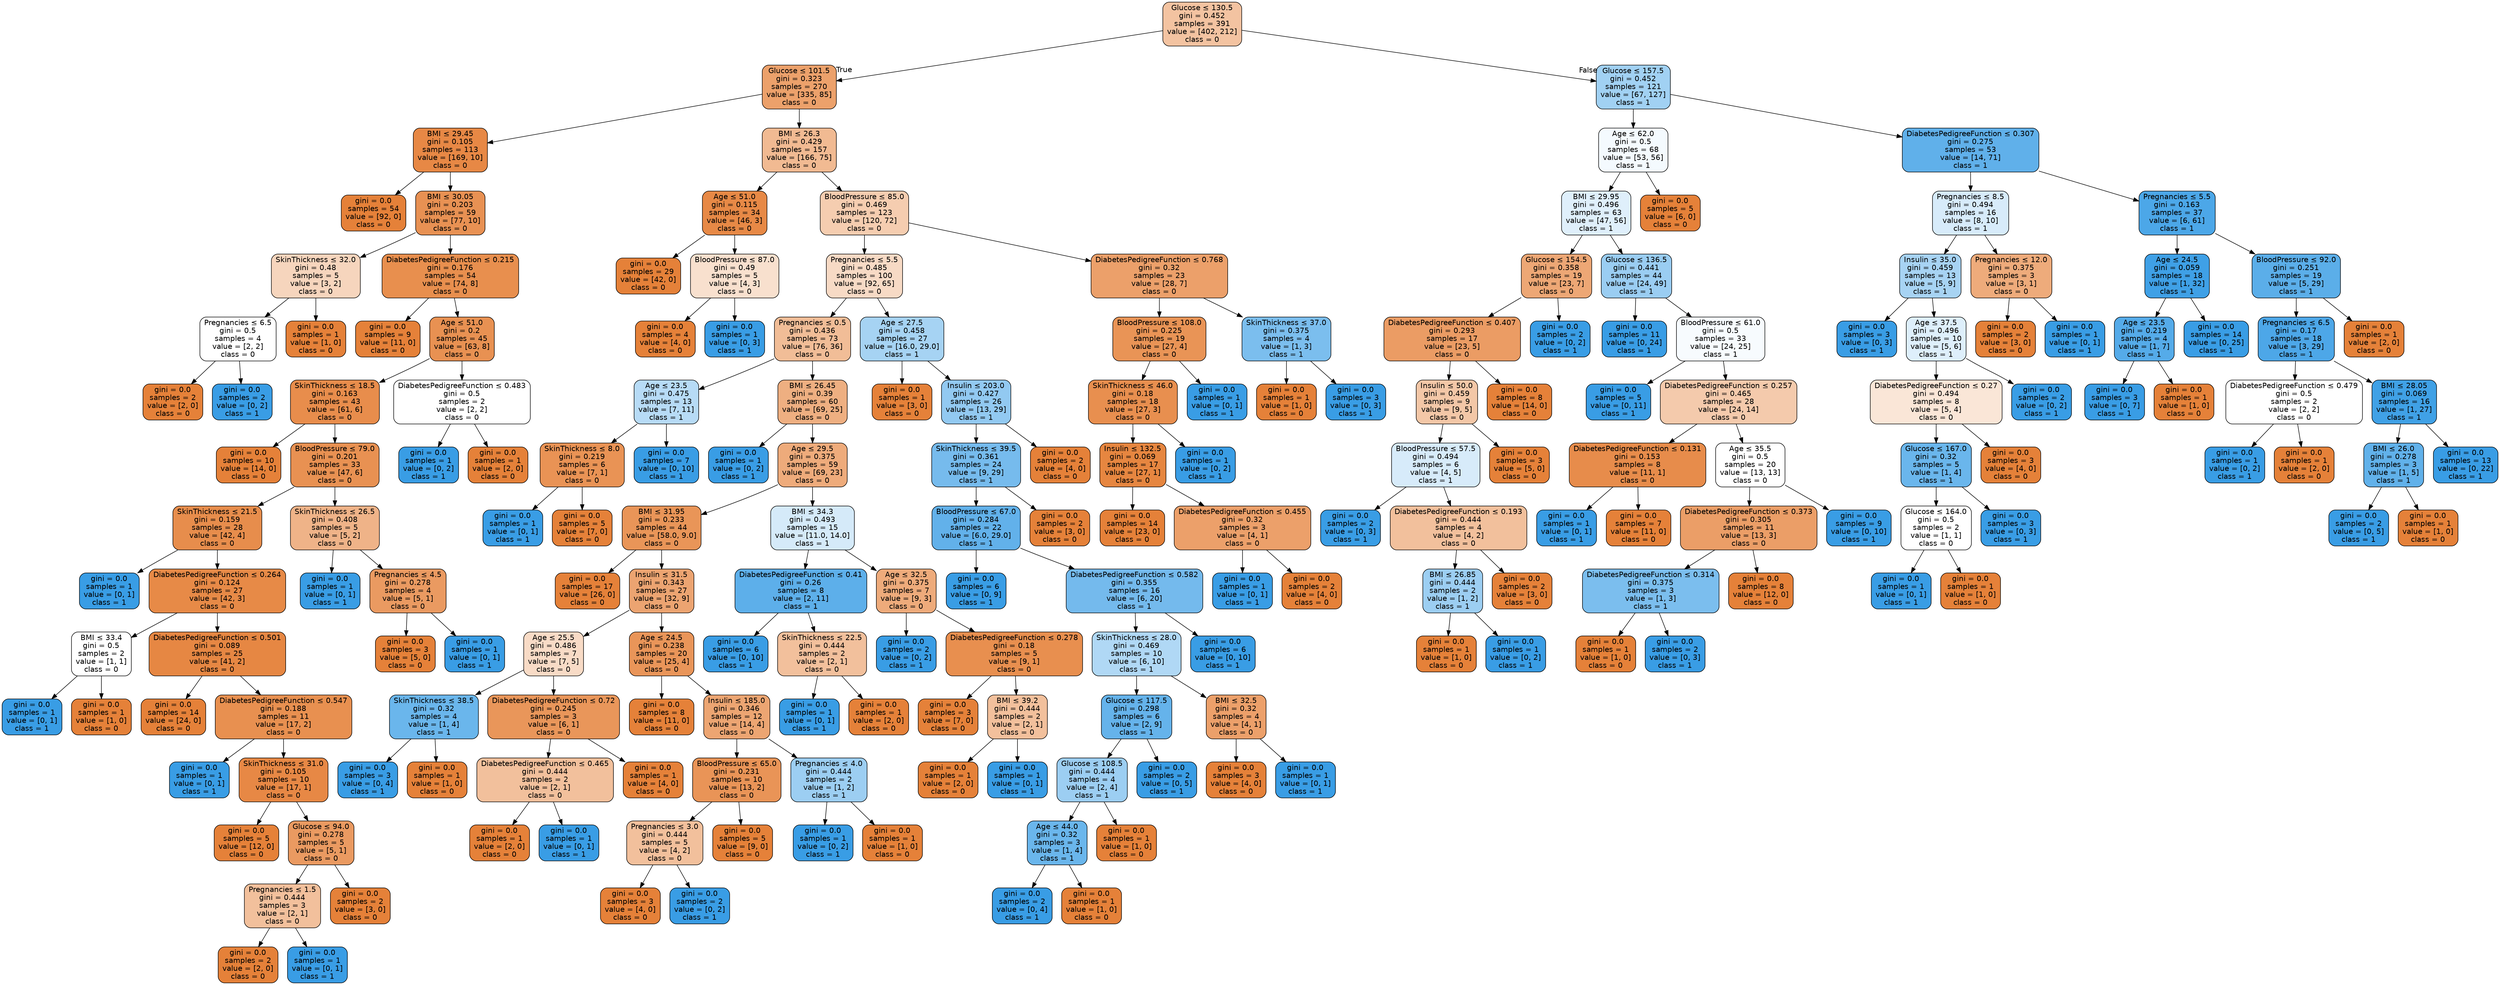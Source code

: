 digraph Tree {
node [shape=box, style="filled, rounded", color="black", fontname="helvetica"] ;
edge [fontname="helvetica"] ;
0 [label=<Glucose &le; 130.5<br/>gini = 0.452<br/>samples = 391<br/>value = [402, 212]<br/>class = 0>, fillcolor="#f3c3a1"] ;
1 [label=<Glucose &le; 101.5<br/>gini = 0.323<br/>samples = 270<br/>value = [335, 85]<br/>class = 0>, fillcolor="#eca16b"] ;
0 -> 1 [labeldistance=2.5, labelangle=45, headlabel="True"] ;
2 [label=<BMI &le; 29.45<br/>gini = 0.105<br/>samples = 113<br/>value = [169, 10]<br/>class = 0>, fillcolor="#e78845"] ;
1 -> 2 ;
3 [label=<gini = 0.0<br/>samples = 54<br/>value = [92, 0]<br/>class = 0>, fillcolor="#e58139"] ;
2 -> 3 ;
4 [label=<BMI &le; 30.05<br/>gini = 0.203<br/>samples = 59<br/>value = [77, 10]<br/>class = 0>, fillcolor="#e89153"] ;
2 -> 4 ;
5 [label=<SkinThickness &le; 32.0<br/>gini = 0.48<br/>samples = 5<br/>value = [3, 2]<br/>class = 0>, fillcolor="#f6d5bd"] ;
4 -> 5 ;
6 [label=<Pregnancies &le; 6.5<br/>gini = 0.5<br/>samples = 4<br/>value = [2, 2]<br/>class = 0>, fillcolor="#ffffff"] ;
5 -> 6 ;
7 [label=<gini = 0.0<br/>samples = 2<br/>value = [2, 0]<br/>class = 0>, fillcolor="#e58139"] ;
6 -> 7 ;
8 [label=<gini = 0.0<br/>samples = 2<br/>value = [0, 2]<br/>class = 1>, fillcolor="#399de5"] ;
6 -> 8 ;
9 [label=<gini = 0.0<br/>samples = 1<br/>value = [1, 0]<br/>class = 0>, fillcolor="#e58139"] ;
5 -> 9 ;
10 [label=<DiabetesPedigreeFunction &le; 0.215<br/>gini = 0.176<br/>samples = 54<br/>value = [74, 8]<br/>class = 0>, fillcolor="#e88f4e"] ;
4 -> 10 ;
11 [label=<gini = 0.0<br/>samples = 9<br/>value = [11, 0]<br/>class = 0>, fillcolor="#e58139"] ;
10 -> 11 ;
12 [label=<Age &le; 51.0<br/>gini = 0.2<br/>samples = 45<br/>value = [63, 8]<br/>class = 0>, fillcolor="#e89152"] ;
10 -> 12 ;
13 [label=<SkinThickness &le; 18.5<br/>gini = 0.163<br/>samples = 43<br/>value = [61, 6]<br/>class = 0>, fillcolor="#e88d4c"] ;
12 -> 13 ;
14 [label=<gini = 0.0<br/>samples = 10<br/>value = [14, 0]<br/>class = 0>, fillcolor="#e58139"] ;
13 -> 14 ;
15 [label=<BloodPressure &le; 79.0<br/>gini = 0.201<br/>samples = 33<br/>value = [47, 6]<br/>class = 0>, fillcolor="#e89152"] ;
13 -> 15 ;
16 [label=<SkinThickness &le; 21.5<br/>gini = 0.159<br/>samples = 28<br/>value = [42, 4]<br/>class = 0>, fillcolor="#e78d4c"] ;
15 -> 16 ;
17 [label=<gini = 0.0<br/>samples = 1<br/>value = [0, 1]<br/>class = 1>, fillcolor="#399de5"] ;
16 -> 17 ;
18 [label=<DiabetesPedigreeFunction &le; 0.264<br/>gini = 0.124<br/>samples = 27<br/>value = [42, 3]<br/>class = 0>, fillcolor="#e78a47"] ;
16 -> 18 ;
19 [label=<BMI &le; 33.4<br/>gini = 0.5<br/>samples = 2<br/>value = [1, 1]<br/>class = 0>, fillcolor="#ffffff"] ;
18 -> 19 ;
20 [label=<gini = 0.0<br/>samples = 1<br/>value = [0, 1]<br/>class = 1>, fillcolor="#399de5"] ;
19 -> 20 ;
21 [label=<gini = 0.0<br/>samples = 1<br/>value = [1, 0]<br/>class = 0>, fillcolor="#e58139"] ;
19 -> 21 ;
22 [label=<DiabetesPedigreeFunction &le; 0.501<br/>gini = 0.089<br/>samples = 25<br/>value = [41, 2]<br/>class = 0>, fillcolor="#e68743"] ;
18 -> 22 ;
23 [label=<gini = 0.0<br/>samples = 14<br/>value = [24, 0]<br/>class = 0>, fillcolor="#e58139"] ;
22 -> 23 ;
24 [label=<DiabetesPedigreeFunction &le; 0.547<br/>gini = 0.188<br/>samples = 11<br/>value = [17, 2]<br/>class = 0>, fillcolor="#e89050"] ;
22 -> 24 ;
25 [label=<gini = 0.0<br/>samples = 1<br/>value = [0, 1]<br/>class = 1>, fillcolor="#399de5"] ;
24 -> 25 ;
26 [label=<SkinThickness &le; 31.0<br/>gini = 0.105<br/>samples = 10<br/>value = [17, 1]<br/>class = 0>, fillcolor="#e78845"] ;
24 -> 26 ;
27 [label=<gini = 0.0<br/>samples = 5<br/>value = [12, 0]<br/>class = 0>, fillcolor="#e58139"] ;
26 -> 27 ;
28 [label=<Glucose &le; 94.0<br/>gini = 0.278<br/>samples = 5<br/>value = [5, 1]<br/>class = 0>, fillcolor="#ea9a61"] ;
26 -> 28 ;
29 [label=<Pregnancies &le; 1.5<br/>gini = 0.444<br/>samples = 3<br/>value = [2, 1]<br/>class = 0>, fillcolor="#f2c09c"] ;
28 -> 29 ;
30 [label=<gini = 0.0<br/>samples = 2<br/>value = [2, 0]<br/>class = 0>, fillcolor="#e58139"] ;
29 -> 30 ;
31 [label=<gini = 0.0<br/>samples = 1<br/>value = [0, 1]<br/>class = 1>, fillcolor="#399de5"] ;
29 -> 31 ;
32 [label=<gini = 0.0<br/>samples = 2<br/>value = [3, 0]<br/>class = 0>, fillcolor="#e58139"] ;
28 -> 32 ;
33 [label=<SkinThickness &le; 26.5<br/>gini = 0.408<br/>samples = 5<br/>value = [5, 2]<br/>class = 0>, fillcolor="#efb388"] ;
15 -> 33 ;
34 [label=<gini = 0.0<br/>samples = 1<br/>value = [0, 1]<br/>class = 1>, fillcolor="#399de5"] ;
33 -> 34 ;
35 [label=<Pregnancies &le; 4.5<br/>gini = 0.278<br/>samples = 4<br/>value = [5, 1]<br/>class = 0>, fillcolor="#ea9a61"] ;
33 -> 35 ;
36 [label=<gini = 0.0<br/>samples = 3<br/>value = [5, 0]<br/>class = 0>, fillcolor="#e58139"] ;
35 -> 36 ;
37 [label=<gini = 0.0<br/>samples = 1<br/>value = [0, 1]<br/>class = 1>, fillcolor="#399de5"] ;
35 -> 37 ;
38 [label=<DiabetesPedigreeFunction &le; 0.483<br/>gini = 0.5<br/>samples = 2<br/>value = [2, 2]<br/>class = 0>, fillcolor="#ffffff"] ;
12 -> 38 ;
39 [label=<gini = 0.0<br/>samples = 1<br/>value = [0, 2]<br/>class = 1>, fillcolor="#399de5"] ;
38 -> 39 ;
40 [label=<gini = 0.0<br/>samples = 1<br/>value = [2, 0]<br/>class = 0>, fillcolor="#e58139"] ;
38 -> 40 ;
41 [label=<BMI &le; 26.3<br/>gini = 0.429<br/>samples = 157<br/>value = [166, 75]<br/>class = 0>, fillcolor="#f1ba92"] ;
1 -> 41 ;
42 [label=<Age &le; 51.0<br/>gini = 0.115<br/>samples = 34<br/>value = [46, 3]<br/>class = 0>, fillcolor="#e78946"] ;
41 -> 42 ;
43 [label=<gini = 0.0<br/>samples = 29<br/>value = [42, 0]<br/>class = 0>, fillcolor="#e58139"] ;
42 -> 43 ;
44 [label=<BloodPressure &le; 87.0<br/>gini = 0.49<br/>samples = 5<br/>value = [4, 3]<br/>class = 0>, fillcolor="#f8e0ce"] ;
42 -> 44 ;
45 [label=<gini = 0.0<br/>samples = 4<br/>value = [4, 0]<br/>class = 0>, fillcolor="#e58139"] ;
44 -> 45 ;
46 [label=<gini = 0.0<br/>samples = 1<br/>value = [0, 3]<br/>class = 1>, fillcolor="#399de5"] ;
44 -> 46 ;
47 [label=<BloodPressure &le; 85.0<br/>gini = 0.469<br/>samples = 123<br/>value = [120, 72]<br/>class = 0>, fillcolor="#f5cdb0"] ;
41 -> 47 ;
48 [label=<Pregnancies &le; 5.5<br/>gini = 0.485<br/>samples = 100<br/>value = [92, 65]<br/>class = 0>, fillcolor="#f7dac5"] ;
47 -> 48 ;
49 [label=<Pregnancies &le; 0.5<br/>gini = 0.436<br/>samples = 73<br/>value = [76, 36]<br/>class = 0>, fillcolor="#f1bd97"] ;
48 -> 49 ;
50 [label=<Age &le; 23.5<br/>gini = 0.475<br/>samples = 13<br/>value = [7, 11]<br/>class = 1>, fillcolor="#b7dbf6"] ;
49 -> 50 ;
51 [label=<SkinThickness &le; 8.0<br/>gini = 0.219<br/>samples = 6<br/>value = [7, 1]<br/>class = 0>, fillcolor="#e99355"] ;
50 -> 51 ;
52 [label=<gini = 0.0<br/>samples = 1<br/>value = [0, 1]<br/>class = 1>, fillcolor="#399de5"] ;
51 -> 52 ;
53 [label=<gini = 0.0<br/>samples = 5<br/>value = [7, 0]<br/>class = 0>, fillcolor="#e58139"] ;
51 -> 53 ;
54 [label=<gini = 0.0<br/>samples = 7<br/>value = [0, 10]<br/>class = 1>, fillcolor="#399de5"] ;
50 -> 54 ;
55 [label=<BMI &le; 26.45<br/>gini = 0.39<br/>samples = 60<br/>value = [69, 25]<br/>class = 0>, fillcolor="#eeaf81"] ;
49 -> 55 ;
56 [label=<gini = 0.0<br/>samples = 1<br/>value = [0, 2]<br/>class = 1>, fillcolor="#399de5"] ;
55 -> 56 ;
57 [label=<Age &le; 29.5<br/>gini = 0.375<br/>samples = 59<br/>value = [69, 23]<br/>class = 0>, fillcolor="#eeab7b"] ;
55 -> 57 ;
58 [label=<BMI &le; 31.95<br/>gini = 0.233<br/>samples = 44<br/>value = [58.0, 9.0]<br/>class = 0>, fillcolor="#e99558"] ;
57 -> 58 ;
59 [label=<gini = 0.0<br/>samples = 17<br/>value = [26, 0]<br/>class = 0>, fillcolor="#e58139"] ;
58 -> 59 ;
60 [label=<Insulin &le; 31.5<br/>gini = 0.343<br/>samples = 27<br/>value = [32, 9]<br/>class = 0>, fillcolor="#eca471"] ;
58 -> 60 ;
61 [label=<Age &le; 25.5<br/>gini = 0.486<br/>samples = 7<br/>value = [7, 5]<br/>class = 0>, fillcolor="#f8dbc6"] ;
60 -> 61 ;
62 [label=<SkinThickness &le; 38.5<br/>gini = 0.32<br/>samples = 4<br/>value = [1, 4]<br/>class = 1>, fillcolor="#6ab6ec"] ;
61 -> 62 ;
63 [label=<gini = 0.0<br/>samples = 3<br/>value = [0, 4]<br/>class = 1>, fillcolor="#399de5"] ;
62 -> 63 ;
64 [label=<gini = 0.0<br/>samples = 1<br/>value = [1, 0]<br/>class = 0>, fillcolor="#e58139"] ;
62 -> 64 ;
65 [label=<DiabetesPedigreeFunction &le; 0.72<br/>gini = 0.245<br/>samples = 3<br/>value = [6, 1]<br/>class = 0>, fillcolor="#e9965a"] ;
61 -> 65 ;
66 [label=<DiabetesPedigreeFunction &le; 0.465<br/>gini = 0.444<br/>samples = 2<br/>value = [2, 1]<br/>class = 0>, fillcolor="#f2c09c"] ;
65 -> 66 ;
67 [label=<gini = 0.0<br/>samples = 1<br/>value = [2, 0]<br/>class = 0>, fillcolor="#e58139"] ;
66 -> 67 ;
68 [label=<gini = 0.0<br/>samples = 1<br/>value = [0, 1]<br/>class = 1>, fillcolor="#399de5"] ;
66 -> 68 ;
69 [label=<gini = 0.0<br/>samples = 1<br/>value = [4, 0]<br/>class = 0>, fillcolor="#e58139"] ;
65 -> 69 ;
70 [label=<Age &le; 24.5<br/>gini = 0.238<br/>samples = 20<br/>value = [25, 4]<br/>class = 0>, fillcolor="#e99559"] ;
60 -> 70 ;
71 [label=<gini = 0.0<br/>samples = 8<br/>value = [11, 0]<br/>class = 0>, fillcolor="#e58139"] ;
70 -> 71 ;
72 [label=<Insulin &le; 185.0<br/>gini = 0.346<br/>samples = 12<br/>value = [14, 4]<br/>class = 0>, fillcolor="#eca572"] ;
70 -> 72 ;
73 [label=<BloodPressure &le; 65.0<br/>gini = 0.231<br/>samples = 10<br/>value = [13, 2]<br/>class = 0>, fillcolor="#e99457"] ;
72 -> 73 ;
74 [label=<Pregnancies &le; 3.0<br/>gini = 0.444<br/>samples = 5<br/>value = [4, 2]<br/>class = 0>, fillcolor="#f2c09c"] ;
73 -> 74 ;
75 [label=<gini = 0.0<br/>samples = 3<br/>value = [4, 0]<br/>class = 0>, fillcolor="#e58139"] ;
74 -> 75 ;
76 [label=<gini = 0.0<br/>samples = 2<br/>value = [0, 2]<br/>class = 1>, fillcolor="#399de5"] ;
74 -> 76 ;
77 [label=<gini = 0.0<br/>samples = 5<br/>value = [9, 0]<br/>class = 0>, fillcolor="#e58139"] ;
73 -> 77 ;
78 [label=<Pregnancies &le; 4.0<br/>gini = 0.444<br/>samples = 2<br/>value = [1, 2]<br/>class = 1>, fillcolor="#9ccef2"] ;
72 -> 78 ;
79 [label=<gini = 0.0<br/>samples = 1<br/>value = [0, 2]<br/>class = 1>, fillcolor="#399de5"] ;
78 -> 79 ;
80 [label=<gini = 0.0<br/>samples = 1<br/>value = [1, 0]<br/>class = 0>, fillcolor="#e58139"] ;
78 -> 80 ;
81 [label=<BMI &le; 34.3<br/>gini = 0.493<br/>samples = 15<br/>value = [11.0, 14.0]<br/>class = 1>, fillcolor="#d5eaf9"] ;
57 -> 81 ;
82 [label=<DiabetesPedigreeFunction &le; 0.41<br/>gini = 0.26<br/>samples = 8<br/>value = [2, 11]<br/>class = 1>, fillcolor="#5dafea"] ;
81 -> 82 ;
83 [label=<gini = 0.0<br/>samples = 6<br/>value = [0, 10]<br/>class = 1>, fillcolor="#399de5"] ;
82 -> 83 ;
84 [label=<SkinThickness &le; 22.5<br/>gini = 0.444<br/>samples = 2<br/>value = [2, 1]<br/>class = 0>, fillcolor="#f2c09c"] ;
82 -> 84 ;
85 [label=<gini = 0.0<br/>samples = 1<br/>value = [0, 1]<br/>class = 1>, fillcolor="#399de5"] ;
84 -> 85 ;
86 [label=<gini = 0.0<br/>samples = 1<br/>value = [2, 0]<br/>class = 0>, fillcolor="#e58139"] ;
84 -> 86 ;
87 [label=<Age &le; 32.5<br/>gini = 0.375<br/>samples = 7<br/>value = [9, 3]<br/>class = 0>, fillcolor="#eeab7b"] ;
81 -> 87 ;
88 [label=<gini = 0.0<br/>samples = 2<br/>value = [0, 2]<br/>class = 1>, fillcolor="#399de5"] ;
87 -> 88 ;
89 [label=<DiabetesPedigreeFunction &le; 0.278<br/>gini = 0.18<br/>samples = 5<br/>value = [9, 1]<br/>class = 0>, fillcolor="#e88f4f"] ;
87 -> 89 ;
90 [label=<gini = 0.0<br/>samples = 3<br/>value = [7, 0]<br/>class = 0>, fillcolor="#e58139"] ;
89 -> 90 ;
91 [label=<BMI &le; 39.2<br/>gini = 0.444<br/>samples = 2<br/>value = [2, 1]<br/>class = 0>, fillcolor="#f2c09c"] ;
89 -> 91 ;
92 [label=<gini = 0.0<br/>samples = 1<br/>value = [2, 0]<br/>class = 0>, fillcolor="#e58139"] ;
91 -> 92 ;
93 [label=<gini = 0.0<br/>samples = 1<br/>value = [0, 1]<br/>class = 1>, fillcolor="#399de5"] ;
91 -> 93 ;
94 [label=<Age &le; 27.5<br/>gini = 0.458<br/>samples = 27<br/>value = [16.0, 29.0]<br/>class = 1>, fillcolor="#a6d3f3"] ;
48 -> 94 ;
95 [label=<gini = 0.0<br/>samples = 1<br/>value = [3, 0]<br/>class = 0>, fillcolor="#e58139"] ;
94 -> 95 ;
96 [label=<Insulin &le; 203.0<br/>gini = 0.427<br/>samples = 26<br/>value = [13, 29]<br/>class = 1>, fillcolor="#92c9f1"] ;
94 -> 96 ;
97 [label=<SkinThickness &le; 39.5<br/>gini = 0.361<br/>samples = 24<br/>value = [9, 29]<br/>class = 1>, fillcolor="#76bbed"] ;
96 -> 97 ;
98 [label=<BloodPressure &le; 67.0<br/>gini = 0.284<br/>samples = 22<br/>value = [6.0, 29.0]<br/>class = 1>, fillcolor="#62b1ea"] ;
97 -> 98 ;
99 [label=<gini = 0.0<br/>samples = 6<br/>value = [0, 9]<br/>class = 1>, fillcolor="#399de5"] ;
98 -> 99 ;
100 [label=<DiabetesPedigreeFunction &le; 0.582<br/>gini = 0.355<br/>samples = 16<br/>value = [6, 20]<br/>class = 1>, fillcolor="#74baed"] ;
98 -> 100 ;
101 [label=<SkinThickness &le; 28.0<br/>gini = 0.469<br/>samples = 10<br/>value = [6, 10]<br/>class = 1>, fillcolor="#b0d8f5"] ;
100 -> 101 ;
102 [label=<Glucose &le; 117.5<br/>gini = 0.298<br/>samples = 6<br/>value = [2, 9]<br/>class = 1>, fillcolor="#65b3eb"] ;
101 -> 102 ;
103 [label=<Glucose &le; 108.5<br/>gini = 0.444<br/>samples = 4<br/>value = [2, 4]<br/>class = 1>, fillcolor="#9ccef2"] ;
102 -> 103 ;
104 [label=<Age &le; 44.0<br/>gini = 0.32<br/>samples = 3<br/>value = [1, 4]<br/>class = 1>, fillcolor="#6ab6ec"] ;
103 -> 104 ;
105 [label=<gini = 0.0<br/>samples = 2<br/>value = [0, 4]<br/>class = 1>, fillcolor="#399de5"] ;
104 -> 105 ;
106 [label=<gini = 0.0<br/>samples = 1<br/>value = [1, 0]<br/>class = 0>, fillcolor="#e58139"] ;
104 -> 106 ;
107 [label=<gini = 0.0<br/>samples = 1<br/>value = [1, 0]<br/>class = 0>, fillcolor="#e58139"] ;
103 -> 107 ;
108 [label=<gini = 0.0<br/>samples = 2<br/>value = [0, 5]<br/>class = 1>, fillcolor="#399de5"] ;
102 -> 108 ;
109 [label=<BMI &le; 32.5<br/>gini = 0.32<br/>samples = 4<br/>value = [4, 1]<br/>class = 0>, fillcolor="#eca06a"] ;
101 -> 109 ;
110 [label=<gini = 0.0<br/>samples = 3<br/>value = [4, 0]<br/>class = 0>, fillcolor="#e58139"] ;
109 -> 110 ;
111 [label=<gini = 0.0<br/>samples = 1<br/>value = [0, 1]<br/>class = 1>, fillcolor="#399de5"] ;
109 -> 111 ;
112 [label=<gini = 0.0<br/>samples = 6<br/>value = [0, 10]<br/>class = 1>, fillcolor="#399de5"] ;
100 -> 112 ;
113 [label=<gini = 0.0<br/>samples = 2<br/>value = [3, 0]<br/>class = 0>, fillcolor="#e58139"] ;
97 -> 113 ;
114 [label=<gini = 0.0<br/>samples = 2<br/>value = [4, 0]<br/>class = 0>, fillcolor="#e58139"] ;
96 -> 114 ;
115 [label=<DiabetesPedigreeFunction &le; 0.768<br/>gini = 0.32<br/>samples = 23<br/>value = [28, 7]<br/>class = 0>, fillcolor="#eca06a"] ;
47 -> 115 ;
116 [label=<BloodPressure &le; 108.0<br/>gini = 0.225<br/>samples = 19<br/>value = [27, 4]<br/>class = 0>, fillcolor="#e99456"] ;
115 -> 116 ;
117 [label=<SkinThickness &le; 46.0<br/>gini = 0.18<br/>samples = 18<br/>value = [27, 3]<br/>class = 0>, fillcolor="#e88f4f"] ;
116 -> 117 ;
118 [label=<Insulin &le; 132.5<br/>gini = 0.069<br/>samples = 17<br/>value = [27, 1]<br/>class = 0>, fillcolor="#e68640"] ;
117 -> 118 ;
119 [label=<gini = 0.0<br/>samples = 14<br/>value = [23, 0]<br/>class = 0>, fillcolor="#e58139"] ;
118 -> 119 ;
120 [label=<DiabetesPedigreeFunction &le; 0.455<br/>gini = 0.32<br/>samples = 3<br/>value = [4, 1]<br/>class = 0>, fillcolor="#eca06a"] ;
118 -> 120 ;
121 [label=<gini = 0.0<br/>samples = 1<br/>value = [0, 1]<br/>class = 1>, fillcolor="#399de5"] ;
120 -> 121 ;
122 [label=<gini = 0.0<br/>samples = 2<br/>value = [4, 0]<br/>class = 0>, fillcolor="#e58139"] ;
120 -> 122 ;
123 [label=<gini = 0.0<br/>samples = 1<br/>value = [0, 2]<br/>class = 1>, fillcolor="#399de5"] ;
117 -> 123 ;
124 [label=<gini = 0.0<br/>samples = 1<br/>value = [0, 1]<br/>class = 1>, fillcolor="#399de5"] ;
116 -> 124 ;
125 [label=<SkinThickness &le; 37.0<br/>gini = 0.375<br/>samples = 4<br/>value = [1, 3]<br/>class = 1>, fillcolor="#7bbeee"] ;
115 -> 125 ;
126 [label=<gini = 0.0<br/>samples = 1<br/>value = [1, 0]<br/>class = 0>, fillcolor="#e58139"] ;
125 -> 126 ;
127 [label=<gini = 0.0<br/>samples = 3<br/>value = [0, 3]<br/>class = 1>, fillcolor="#399de5"] ;
125 -> 127 ;
128 [label=<Glucose &le; 157.5<br/>gini = 0.452<br/>samples = 121<br/>value = [67, 127]<br/>class = 1>, fillcolor="#a1d1f3"] ;
0 -> 128 [labeldistance=2.5, labelangle=-45, headlabel="False"] ;
129 [label=<Age &le; 62.0<br/>gini = 0.5<br/>samples = 68<br/>value = [53, 56]<br/>class = 1>, fillcolor="#f4fafe"] ;
128 -> 129 ;
130 [label=<BMI &le; 29.95<br/>gini = 0.496<br/>samples = 63<br/>value = [47, 56]<br/>class = 1>, fillcolor="#dfeffb"] ;
129 -> 130 ;
131 [label=<Glucose &le; 154.5<br/>gini = 0.358<br/>samples = 19<br/>value = [23, 7]<br/>class = 0>, fillcolor="#eda775"] ;
130 -> 131 ;
132 [label=<DiabetesPedigreeFunction &le; 0.407<br/>gini = 0.293<br/>samples = 17<br/>value = [23, 5]<br/>class = 0>, fillcolor="#eb9c64"] ;
131 -> 132 ;
133 [label=<Insulin &le; 50.0<br/>gini = 0.459<br/>samples = 9<br/>value = [9, 5]<br/>class = 0>, fillcolor="#f3c7a7"] ;
132 -> 133 ;
134 [label=<BloodPressure &le; 57.5<br/>gini = 0.494<br/>samples = 6<br/>value = [4, 5]<br/>class = 1>, fillcolor="#d7ebfa"] ;
133 -> 134 ;
135 [label=<gini = 0.0<br/>samples = 2<br/>value = [0, 3]<br/>class = 1>, fillcolor="#399de5"] ;
134 -> 135 ;
136 [label=<DiabetesPedigreeFunction &le; 0.193<br/>gini = 0.444<br/>samples = 4<br/>value = [4, 2]<br/>class = 0>, fillcolor="#f2c09c"] ;
134 -> 136 ;
137 [label=<BMI &le; 26.85<br/>gini = 0.444<br/>samples = 2<br/>value = [1, 2]<br/>class = 1>, fillcolor="#9ccef2"] ;
136 -> 137 ;
138 [label=<gini = 0.0<br/>samples = 1<br/>value = [1, 0]<br/>class = 0>, fillcolor="#e58139"] ;
137 -> 138 ;
139 [label=<gini = 0.0<br/>samples = 1<br/>value = [0, 2]<br/>class = 1>, fillcolor="#399de5"] ;
137 -> 139 ;
140 [label=<gini = 0.0<br/>samples = 2<br/>value = [3, 0]<br/>class = 0>, fillcolor="#e58139"] ;
136 -> 140 ;
141 [label=<gini = 0.0<br/>samples = 3<br/>value = [5, 0]<br/>class = 0>, fillcolor="#e58139"] ;
133 -> 141 ;
142 [label=<gini = 0.0<br/>samples = 8<br/>value = [14, 0]<br/>class = 0>, fillcolor="#e58139"] ;
132 -> 142 ;
143 [label=<gini = 0.0<br/>samples = 2<br/>value = [0, 2]<br/>class = 1>, fillcolor="#399de5"] ;
131 -> 143 ;
144 [label=<Glucose &le; 136.5<br/>gini = 0.441<br/>samples = 44<br/>value = [24, 49]<br/>class = 1>, fillcolor="#9acdf2"] ;
130 -> 144 ;
145 [label=<gini = 0.0<br/>samples = 11<br/>value = [0, 24]<br/>class = 1>, fillcolor="#399de5"] ;
144 -> 145 ;
146 [label=<BloodPressure &le; 61.0<br/>gini = 0.5<br/>samples = 33<br/>value = [24, 25]<br/>class = 1>, fillcolor="#f7fbfe"] ;
144 -> 146 ;
147 [label=<gini = 0.0<br/>samples = 5<br/>value = [0, 11]<br/>class = 1>, fillcolor="#399de5"] ;
146 -> 147 ;
148 [label=<DiabetesPedigreeFunction &le; 0.257<br/>gini = 0.465<br/>samples = 28<br/>value = [24, 14]<br/>class = 0>, fillcolor="#f4caac"] ;
146 -> 148 ;
149 [label=<DiabetesPedigreeFunction &le; 0.131<br/>gini = 0.153<br/>samples = 8<br/>value = [11, 1]<br/>class = 0>, fillcolor="#e78c4b"] ;
148 -> 149 ;
150 [label=<gini = 0.0<br/>samples = 1<br/>value = [0, 1]<br/>class = 1>, fillcolor="#399de5"] ;
149 -> 150 ;
151 [label=<gini = 0.0<br/>samples = 7<br/>value = [11, 0]<br/>class = 0>, fillcolor="#e58139"] ;
149 -> 151 ;
152 [label=<Age &le; 35.5<br/>gini = 0.5<br/>samples = 20<br/>value = [13, 13]<br/>class = 0>, fillcolor="#ffffff"] ;
148 -> 152 ;
153 [label=<DiabetesPedigreeFunction &le; 0.373<br/>gini = 0.305<br/>samples = 11<br/>value = [13, 3]<br/>class = 0>, fillcolor="#eb9e67"] ;
152 -> 153 ;
154 [label=<DiabetesPedigreeFunction &le; 0.314<br/>gini = 0.375<br/>samples = 3<br/>value = [1, 3]<br/>class = 1>, fillcolor="#7bbeee"] ;
153 -> 154 ;
155 [label=<gini = 0.0<br/>samples = 1<br/>value = [1, 0]<br/>class = 0>, fillcolor="#e58139"] ;
154 -> 155 ;
156 [label=<gini = 0.0<br/>samples = 2<br/>value = [0, 3]<br/>class = 1>, fillcolor="#399de5"] ;
154 -> 156 ;
157 [label=<gini = 0.0<br/>samples = 8<br/>value = [12, 0]<br/>class = 0>, fillcolor="#e58139"] ;
153 -> 157 ;
158 [label=<gini = 0.0<br/>samples = 9<br/>value = [0, 10]<br/>class = 1>, fillcolor="#399de5"] ;
152 -> 158 ;
159 [label=<gini = 0.0<br/>samples = 5<br/>value = [6, 0]<br/>class = 0>, fillcolor="#e58139"] ;
129 -> 159 ;
160 [label=<DiabetesPedigreeFunction &le; 0.307<br/>gini = 0.275<br/>samples = 53<br/>value = [14, 71]<br/>class = 1>, fillcolor="#60b0ea"] ;
128 -> 160 ;
161 [label=<Pregnancies &le; 8.5<br/>gini = 0.494<br/>samples = 16<br/>value = [8, 10]<br/>class = 1>, fillcolor="#d7ebfa"] ;
160 -> 161 ;
162 [label=<Insulin &le; 35.0<br/>gini = 0.459<br/>samples = 13<br/>value = [5, 9]<br/>class = 1>, fillcolor="#a7d3f3"] ;
161 -> 162 ;
163 [label=<gini = 0.0<br/>samples = 3<br/>value = [0, 3]<br/>class = 1>, fillcolor="#399de5"] ;
162 -> 163 ;
164 [label=<Age &le; 37.5<br/>gini = 0.496<br/>samples = 10<br/>value = [5, 6]<br/>class = 1>, fillcolor="#deeffb"] ;
162 -> 164 ;
165 [label=<DiabetesPedigreeFunction &le; 0.27<br/>gini = 0.494<br/>samples = 8<br/>value = [5, 4]<br/>class = 0>, fillcolor="#fae6d7"] ;
164 -> 165 ;
166 [label=<Glucose &le; 167.0<br/>gini = 0.32<br/>samples = 5<br/>value = [1, 4]<br/>class = 1>, fillcolor="#6ab6ec"] ;
165 -> 166 ;
167 [label=<Glucose &le; 164.0<br/>gini = 0.5<br/>samples = 2<br/>value = [1, 1]<br/>class = 0>, fillcolor="#ffffff"] ;
166 -> 167 ;
168 [label=<gini = 0.0<br/>samples = 1<br/>value = [0, 1]<br/>class = 1>, fillcolor="#399de5"] ;
167 -> 168 ;
169 [label=<gini = 0.0<br/>samples = 1<br/>value = [1, 0]<br/>class = 0>, fillcolor="#e58139"] ;
167 -> 169 ;
170 [label=<gini = 0.0<br/>samples = 3<br/>value = [0, 3]<br/>class = 1>, fillcolor="#399de5"] ;
166 -> 170 ;
171 [label=<gini = 0.0<br/>samples = 3<br/>value = [4, 0]<br/>class = 0>, fillcolor="#e58139"] ;
165 -> 171 ;
172 [label=<gini = 0.0<br/>samples = 2<br/>value = [0, 2]<br/>class = 1>, fillcolor="#399de5"] ;
164 -> 172 ;
173 [label=<Pregnancies &le; 12.0<br/>gini = 0.375<br/>samples = 3<br/>value = [3, 1]<br/>class = 0>, fillcolor="#eeab7b"] ;
161 -> 173 ;
174 [label=<gini = 0.0<br/>samples = 2<br/>value = [3, 0]<br/>class = 0>, fillcolor="#e58139"] ;
173 -> 174 ;
175 [label=<gini = 0.0<br/>samples = 1<br/>value = [0, 1]<br/>class = 1>, fillcolor="#399de5"] ;
173 -> 175 ;
176 [label=<Pregnancies &le; 5.5<br/>gini = 0.163<br/>samples = 37<br/>value = [6, 61]<br/>class = 1>, fillcolor="#4ca7e8"] ;
160 -> 176 ;
177 [label=<Age &le; 24.5<br/>gini = 0.059<br/>samples = 18<br/>value = [1, 32]<br/>class = 1>, fillcolor="#3fa0e6"] ;
176 -> 177 ;
178 [label=<Age &le; 23.5<br/>gini = 0.219<br/>samples = 4<br/>value = [1, 7]<br/>class = 1>, fillcolor="#55abe9"] ;
177 -> 178 ;
179 [label=<gini = 0.0<br/>samples = 3<br/>value = [0, 7]<br/>class = 1>, fillcolor="#399de5"] ;
178 -> 179 ;
180 [label=<gini = 0.0<br/>samples = 1<br/>value = [1, 0]<br/>class = 0>, fillcolor="#e58139"] ;
178 -> 180 ;
181 [label=<gini = 0.0<br/>samples = 14<br/>value = [0, 25]<br/>class = 1>, fillcolor="#399de5"] ;
177 -> 181 ;
182 [label=<BloodPressure &le; 92.0<br/>gini = 0.251<br/>samples = 19<br/>value = [5, 29]<br/>class = 1>, fillcolor="#5baee9"] ;
176 -> 182 ;
183 [label=<Pregnancies &le; 6.5<br/>gini = 0.17<br/>samples = 18<br/>value = [3, 29]<br/>class = 1>, fillcolor="#4da7e8"] ;
182 -> 183 ;
184 [label=<DiabetesPedigreeFunction &le; 0.479<br/>gini = 0.5<br/>samples = 2<br/>value = [2, 2]<br/>class = 0>, fillcolor="#ffffff"] ;
183 -> 184 ;
185 [label=<gini = 0.0<br/>samples = 1<br/>value = [0, 2]<br/>class = 1>, fillcolor="#399de5"] ;
184 -> 185 ;
186 [label=<gini = 0.0<br/>samples = 1<br/>value = [2, 0]<br/>class = 0>, fillcolor="#e58139"] ;
184 -> 186 ;
187 [label=<BMI &le; 28.05<br/>gini = 0.069<br/>samples = 16<br/>value = [1, 27]<br/>class = 1>, fillcolor="#40a1e6"] ;
183 -> 187 ;
188 [label=<BMI &le; 26.0<br/>gini = 0.278<br/>samples = 3<br/>value = [1, 5]<br/>class = 1>, fillcolor="#61b1ea"] ;
187 -> 188 ;
189 [label=<gini = 0.0<br/>samples = 2<br/>value = [0, 5]<br/>class = 1>, fillcolor="#399de5"] ;
188 -> 189 ;
190 [label=<gini = 0.0<br/>samples = 1<br/>value = [1, 0]<br/>class = 0>, fillcolor="#e58139"] ;
188 -> 190 ;
191 [label=<gini = 0.0<br/>samples = 13<br/>value = [0, 22]<br/>class = 1>, fillcolor="#399de5"] ;
187 -> 191 ;
192 [label=<gini = 0.0<br/>samples = 1<br/>value = [2, 0]<br/>class = 0>, fillcolor="#e58139"] ;
182 -> 192 ;
}
